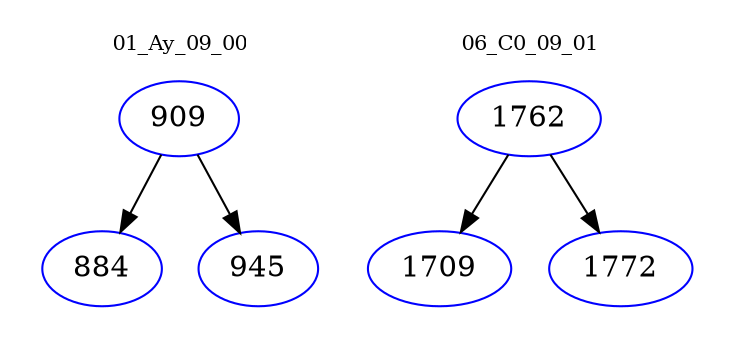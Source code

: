 digraph{
subgraph cluster_0 {
color = white
label = "01_Ay_09_00";
fontsize=10;
T0_909 [label="909", color="blue"]
T0_909 -> T0_884 [color="black"]
T0_884 [label="884", color="blue"]
T0_909 -> T0_945 [color="black"]
T0_945 [label="945", color="blue"]
}
subgraph cluster_1 {
color = white
label = "06_C0_09_01";
fontsize=10;
T1_1762 [label="1762", color="blue"]
T1_1762 -> T1_1709 [color="black"]
T1_1709 [label="1709", color="blue"]
T1_1762 -> T1_1772 [color="black"]
T1_1772 [label="1772", color="blue"]
}
}
